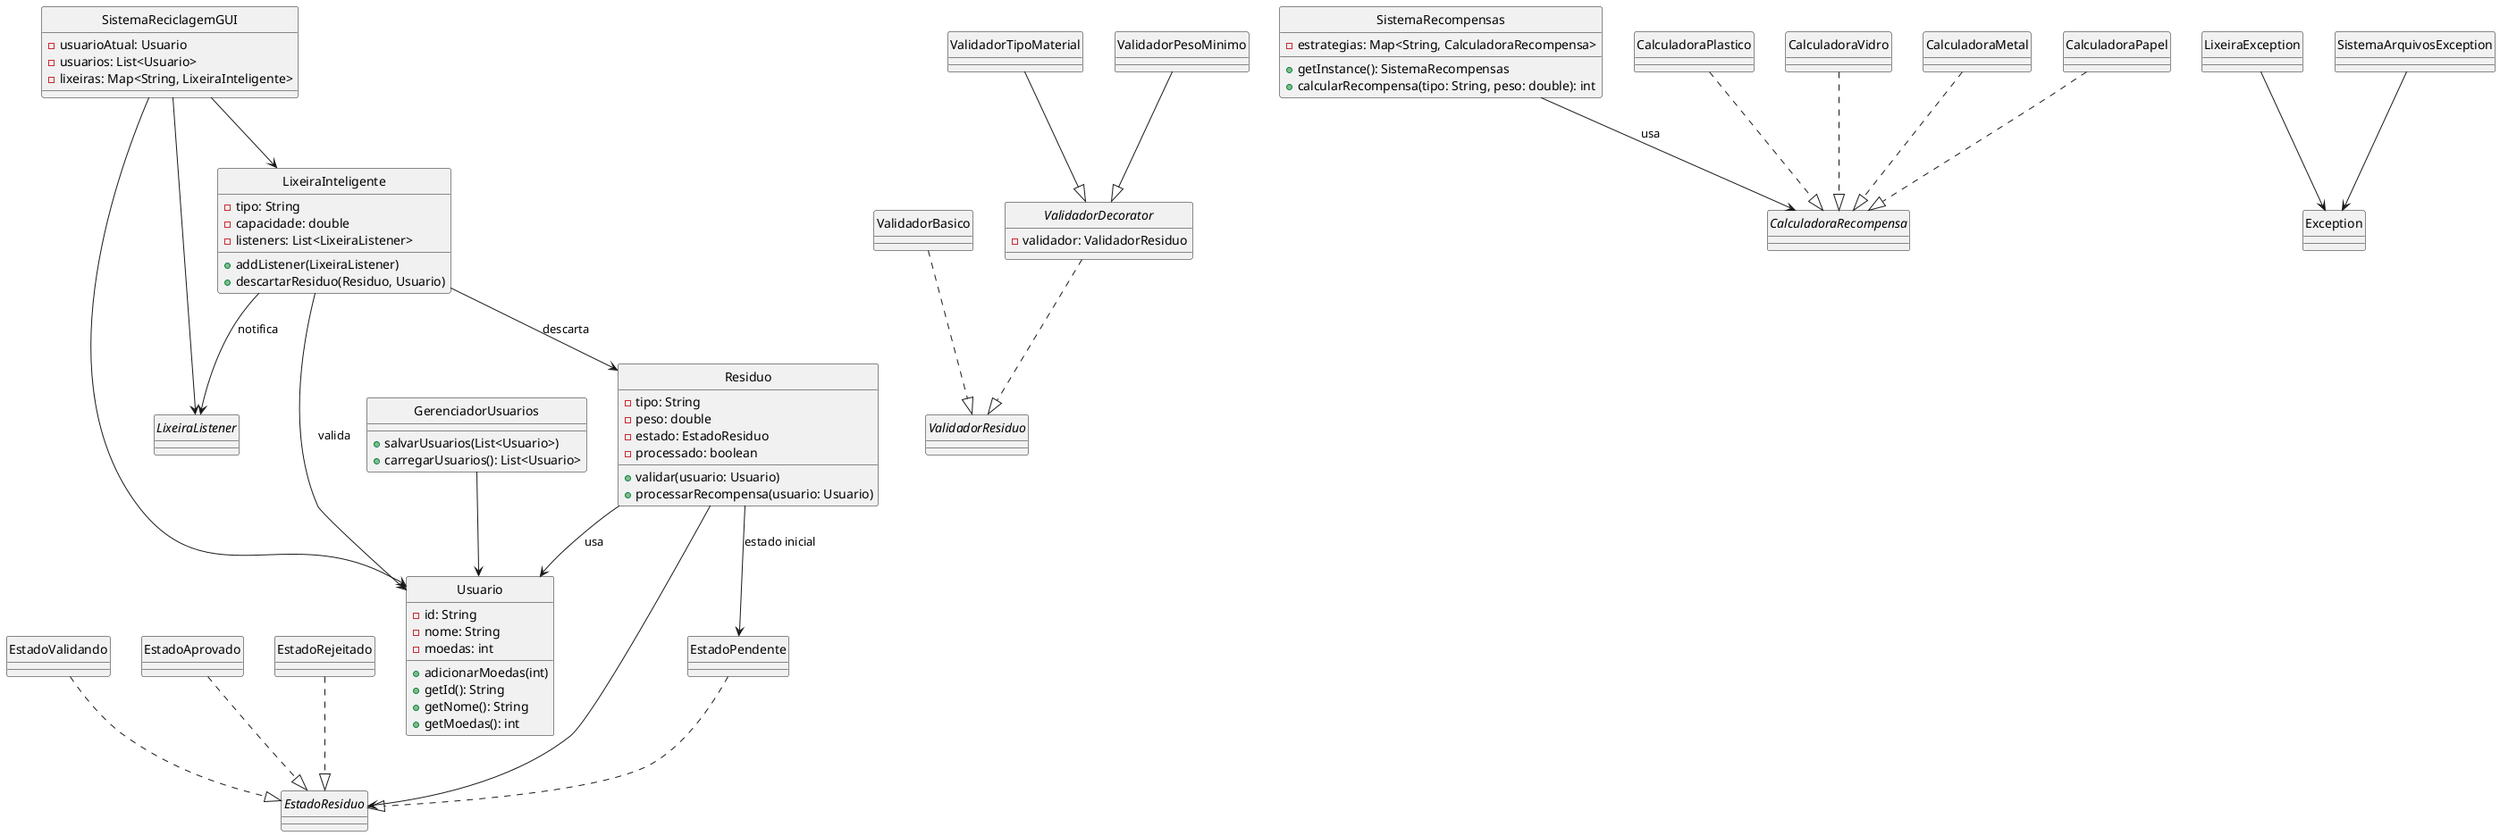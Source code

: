 @startuml
skinparam style strictuml

' Interfaces
interface LixeiraListener
interface EstadoResiduo
interface ValidadorResiduo
interface CalculadoraRecompensa

' Classes principais
class Residuo {
  -tipo: String
  -peso: double
  -estado: EstadoResiduo
  -processado: boolean
  +validar(usuario: Usuario)
  +processarRecompensa(usuario: Usuario)
}

class Usuario {
  -id: String
  -nome: String
  -moedas: int
  +adicionarMoedas(int)
  +getId(): String
  +getNome(): String
  +getMoedas(): int
}

class LixeiraInteligente {
  -tipo: String
  -capacidade: double
  -listeners: List<LixeiraListener>
  +addListener(LixeiraListener)
  +descartarResiduo(Residuo, Usuario)
}

class SistemaReciclagemGUI {
  -usuarioAtual: Usuario
  -usuarios: List<Usuario>
  -lixeiras: Map<String, LixeiraInteligente>
}

class SistemaRecompensas {
  -estrategias: Map<String, CalculadoraRecompensa>
  +getInstance(): SistemaRecompensas
  +calcularRecompensa(tipo: String, peso: double): int
}

class GerenciadorUsuarios {
  +salvarUsuarios(List<Usuario>)
  +carregarUsuarios(): List<Usuario>
}

' Estados
class EstadoPendente
class EstadoValidando
class EstadoAprovado
class EstadoRejeitado

' Validadores
class ValidadorBasico
abstract class ValidadorDecorator {
  -validador: ValidadorResiduo
}
class ValidadorTipoMaterial
class ValidadorPesoMinimo

' Calculadoras
class CalculadoraPlastico
class CalculadoraVidro
class CalculadoraMetal
class CalculadoraPapel

' Exceções
class LixeiraException
class SistemaArquivosException

' ------------------------
' Relações e Heranças

Residuo --> EstadoResiduo
Residuo --> Usuario : usa
Residuo --> EstadoPendente : estado inicial

EstadoPendente ..|> EstadoResiduo
EstadoValidando ..|> EstadoResiduo
EstadoAprovado ..|> EstadoResiduo
EstadoRejeitado ..|> EstadoResiduo

ValidadorBasico ..|> ValidadorResiduo
ValidadorDecorator ..|> ValidadorResiduo
ValidadorTipoMaterial --|> ValidadorDecorator
ValidadorPesoMinimo --|> ValidadorDecorator

CalculadoraPlastico ..|> CalculadoraRecompensa
CalculadoraVidro ..|> CalculadoraRecompensa
CalculadoraMetal ..|> CalculadoraRecompensa
CalculadoraPapel ..|> CalculadoraRecompensa

SistemaRecompensas --> CalculadoraRecompensa : usa

SistemaReciclagemGUI --> LixeiraListener
SistemaReciclagemGUI --> Usuario
SistemaReciclagemGUI --> LixeiraInteligente

LixeiraInteligente --> LixeiraListener : notifica
LixeiraInteligente --> Residuo : descarta
LixeiraInteligente --> Usuario : valida

GerenciadorUsuarios --> Usuario

SistemaArquivosException --> Exception
LixeiraException --> Exception
@enduml
